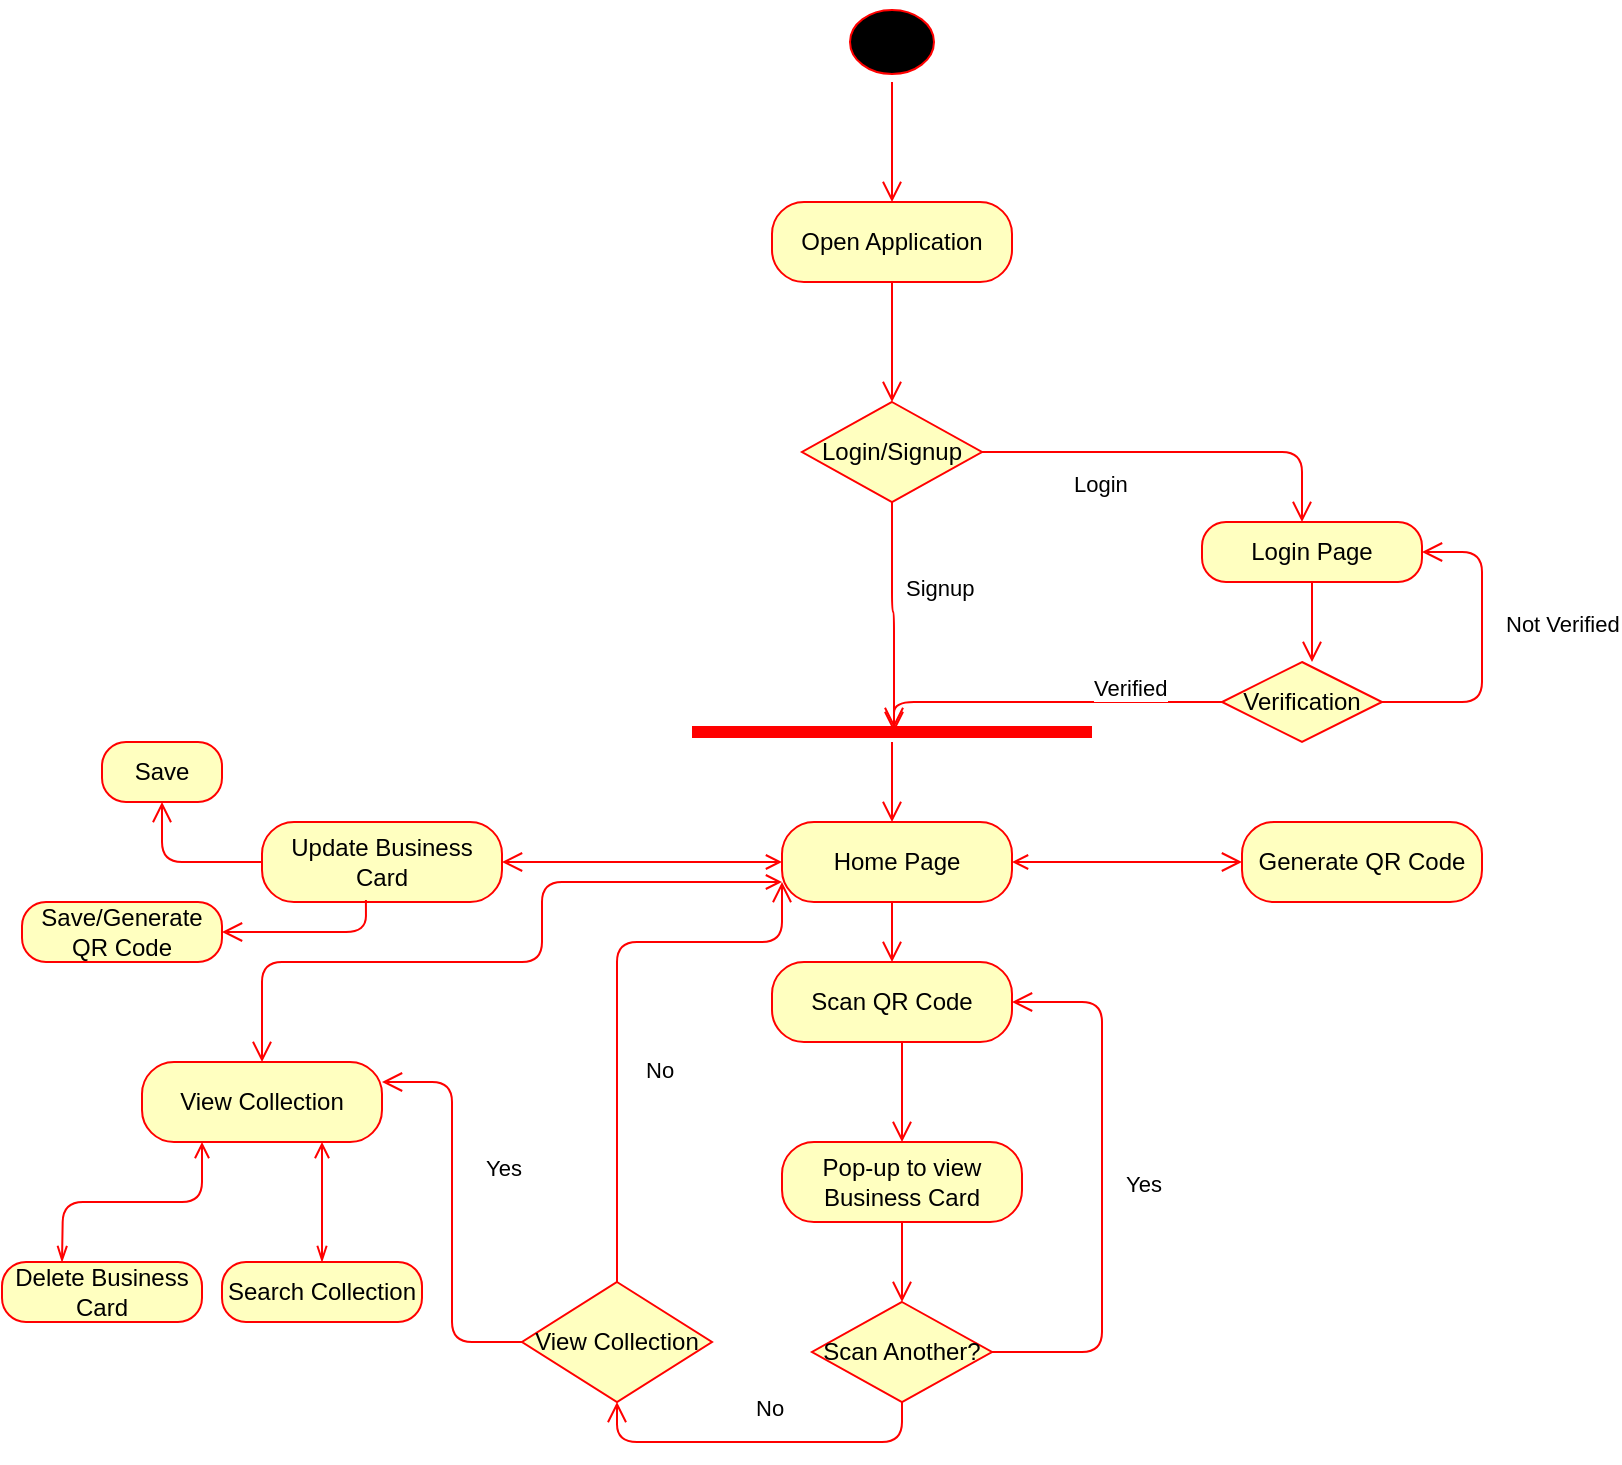 <mxfile version="12.1.7" type="github" pages="1"><diagram id="8S3gGs2YOdaMjaVGBi5q" name="Page-1"><mxGraphModel dx="1372" dy="708" grid="1" gridSize="10" guides="1" tooltips="1" connect="1" arrows="1" fold="1" page="1" pageScale="1" pageWidth="850" pageHeight="1100" math="0" shadow="0"><root><mxCell id="0"/><mxCell id="1" parent="0"/><mxCell id="MopodUBVShO-QjyRY6Qr-1" value="" style="ellipse;html=1;shape=startState;fillColor=#000000;strokeColor=#ff0000;" vertex="1" parent="1"><mxGeometry x="420" y="40" width="50" height="40" as="geometry"/></mxCell><mxCell id="MopodUBVShO-QjyRY6Qr-2" value="" style="edgeStyle=orthogonalEdgeStyle;html=1;verticalAlign=bottom;endArrow=open;endSize=8;strokeColor=#ff0000;" edge="1" source="MopodUBVShO-QjyRY6Qr-1" parent="1"><mxGeometry relative="1" as="geometry"><mxPoint x="445" y="140" as="targetPoint"/></mxGeometry></mxCell><mxCell id="MopodUBVShO-QjyRY6Qr-3" value="Open Application" style="rounded=1;whiteSpace=wrap;html=1;arcSize=40;fontColor=#000000;fillColor=#ffffc0;strokeColor=#ff0000;" vertex="1" parent="1"><mxGeometry x="385" y="140" width="120" height="40" as="geometry"/></mxCell><mxCell id="MopodUBVShO-QjyRY6Qr-4" value="" style="edgeStyle=orthogonalEdgeStyle;html=1;verticalAlign=bottom;endArrow=open;endSize=8;strokeColor=#ff0000;" edge="1" source="MopodUBVShO-QjyRY6Qr-3" parent="1"><mxGeometry relative="1" as="geometry"><mxPoint x="445" y="240" as="targetPoint"/></mxGeometry></mxCell><mxCell id="MopodUBVShO-QjyRY6Qr-5" value="Login/Signup" style="rhombus;whiteSpace=wrap;html=1;fillColor=#ffffc0;strokeColor=#ff0000;" vertex="1" parent="1"><mxGeometry x="400" y="240" width="90" height="50" as="geometry"/></mxCell><mxCell id="MopodUBVShO-QjyRY6Qr-6" value="Login" style="edgeStyle=orthogonalEdgeStyle;html=1;align=left;verticalAlign=bottom;endArrow=open;endSize=8;strokeColor=#ff0000;exitX=1;exitY=0.5;exitDx=0;exitDy=0;" edge="1" source="MopodUBVShO-QjyRY6Qr-5" parent="1"><mxGeometry x="-0.556" y="-25" relative="1" as="geometry"><mxPoint x="650" y="300" as="targetPoint"/><Array as="points"><mxPoint x="650" y="265"/></Array><mxPoint as="offset"/></mxGeometry></mxCell><mxCell id="MopodUBVShO-QjyRY6Qr-7" value="Signup" style="edgeStyle=orthogonalEdgeStyle;html=1;align=left;verticalAlign=top;endArrow=open;endSize=8;strokeColor=#ff0000;entryX=0.505;entryY=0.5;entryDx=0;entryDy=0;entryPerimeter=0;" edge="1" source="MopodUBVShO-QjyRY6Qr-5" parent="1" target="MopodUBVShO-QjyRY6Qr-13"><mxGeometry x="-0.035" y="25" relative="1" as="geometry"><mxPoint x="445" y="400" as="targetPoint"/><Array as="points"><mxPoint x="445" y="345"/><mxPoint x="446" y="345"/></Array><mxPoint x="-21" y="-25" as="offset"/></mxGeometry></mxCell><mxCell id="MopodUBVShO-QjyRY6Qr-8" value="Login Page" style="rounded=1;whiteSpace=wrap;html=1;arcSize=40;fontColor=#000000;fillColor=#ffffc0;strokeColor=#ff0000;" vertex="1" parent="1"><mxGeometry x="600" y="300" width="110" height="30" as="geometry"/></mxCell><mxCell id="MopodUBVShO-QjyRY6Qr-9" value="" style="edgeStyle=orthogonalEdgeStyle;html=1;verticalAlign=bottom;endArrow=open;endSize=8;strokeColor=#ff0000;" edge="1" source="MopodUBVShO-QjyRY6Qr-8" parent="1"><mxGeometry relative="1" as="geometry"><mxPoint x="655" y="370" as="targetPoint"/></mxGeometry></mxCell><mxCell id="MopodUBVShO-QjyRY6Qr-10" value="Verification" style="rhombus;whiteSpace=wrap;html=1;fillColor=#ffffc0;strokeColor=#ff0000;" vertex="1" parent="1"><mxGeometry x="610" y="370" width="80" height="40" as="geometry"/></mxCell><mxCell id="MopodUBVShO-QjyRY6Qr-11" value="Not Verified" style="edgeStyle=orthogonalEdgeStyle;html=1;align=left;verticalAlign=bottom;endArrow=open;endSize=8;strokeColor=#ff0000;entryX=1;entryY=0.5;entryDx=0;entryDy=0;" edge="1" source="MopodUBVShO-QjyRY6Qr-10" parent="1" target="MopodUBVShO-QjyRY6Qr-8"><mxGeometry x="-0.355" y="32" relative="1" as="geometry"><mxPoint x="790" y="390" as="targetPoint"/><Array as="points"><mxPoint x="740" y="390"/><mxPoint x="740" y="315"/></Array><mxPoint x="42" y="-30" as="offset"/></mxGeometry></mxCell><mxCell id="MopodUBVShO-QjyRY6Qr-12" value="Verified" style="edgeStyle=orthogonalEdgeStyle;html=1;align=left;verticalAlign=top;endArrow=open;endSize=8;strokeColor=#ff0000;exitX=0;exitY=0.5;exitDx=0;exitDy=0;entryX=0.505;entryY=0.3;entryDx=0;entryDy=0;entryPerimeter=0;" edge="1" source="MopodUBVShO-QjyRY6Qr-10" parent="1" target="MopodUBVShO-QjyRY6Qr-13"><mxGeometry x="-0.251" y="-20" relative="1" as="geometry"><mxPoint x="440" y="400" as="targetPoint"/><Array as="points"><mxPoint x="446" y="390"/></Array><mxPoint as="offset"/></mxGeometry></mxCell><mxCell id="MopodUBVShO-QjyRY6Qr-13" value="" style="shape=line;html=1;strokeWidth=6;strokeColor=#ff0000;" vertex="1" parent="1"><mxGeometry x="345" y="400" width="200" height="10" as="geometry"/></mxCell><mxCell id="MopodUBVShO-QjyRY6Qr-14" value="" style="edgeStyle=orthogonalEdgeStyle;html=1;verticalAlign=bottom;endArrow=open;endSize=8;strokeColor=#ff0000;" edge="1" source="MopodUBVShO-QjyRY6Qr-13" parent="1"><mxGeometry relative="1" as="geometry"><mxPoint x="445" y="450" as="targetPoint"/></mxGeometry></mxCell><mxCell id="MopodUBVShO-QjyRY6Qr-15" value="Home Page" style="rounded=1;whiteSpace=wrap;html=1;arcSize=40;fontColor=#000000;fillColor=#ffffc0;strokeColor=#ff0000;" vertex="1" parent="1"><mxGeometry x="390" y="450" width="115" height="40" as="geometry"/></mxCell><mxCell id="MopodUBVShO-QjyRY6Qr-16" value="" style="edgeStyle=orthogonalEdgeStyle;html=1;verticalAlign=bottom;endArrow=open;endSize=8;strokeColor=#ff0000;" edge="1" source="MopodUBVShO-QjyRY6Qr-15" parent="1"><mxGeometry relative="1" as="geometry"><mxPoint x="445" y="520" as="targetPoint"/><Array as="points"><mxPoint x="445" y="510"/><mxPoint x="445" y="510"/></Array></mxGeometry></mxCell><mxCell id="MopodUBVShO-QjyRY6Qr-19" value="Generate QR Code" style="rounded=1;whiteSpace=wrap;html=1;arcSize=40;fontColor=#000000;fillColor=#ffffc0;strokeColor=#ff0000;" vertex="1" parent="1"><mxGeometry x="620" y="450" width="120" height="40" as="geometry"/></mxCell><mxCell id="MopodUBVShO-QjyRY6Qr-20" value="" style="edgeStyle=orthogonalEdgeStyle;html=1;verticalAlign=bottom;endArrow=open;endSize=8;strokeColor=#ff0000;exitX=1;exitY=0.5;exitDx=0;exitDy=0;entryX=0;entryY=0.5;entryDx=0;entryDy=0;startArrow=open;startFill=0;" edge="1" source="MopodUBVShO-QjyRY6Qr-15" parent="1" target="MopodUBVShO-QjyRY6Qr-19"><mxGeometry relative="1" as="geometry"><mxPoint x="620" y="540" as="targetPoint"/><Array as="points"><mxPoint x="620" y="470"/></Array></mxGeometry></mxCell><mxCell id="MopodUBVShO-QjyRY6Qr-21" value="Scan QR Code" style="rounded=1;whiteSpace=wrap;html=1;arcSize=40;fontColor=#000000;fillColor=#ffffc0;strokeColor=#ff0000;" vertex="1" parent="1"><mxGeometry x="385" y="520" width="120" height="40" as="geometry"/></mxCell><mxCell id="MopodUBVShO-QjyRY6Qr-22" value="" style="edgeStyle=orthogonalEdgeStyle;html=1;verticalAlign=bottom;endArrow=open;endSize=8;strokeColor=#ff0000;entryX=0.5;entryY=0;entryDx=0;entryDy=0;" edge="1" source="MopodUBVShO-QjyRY6Qr-21" parent="1" target="MopodUBVShO-QjyRY6Qr-23"><mxGeometry relative="1" as="geometry"><mxPoint x="445" y="590" as="targetPoint"/><Array as="points"><mxPoint x="450" y="580"/><mxPoint x="450" y="580"/></Array></mxGeometry></mxCell><mxCell id="MopodUBVShO-QjyRY6Qr-23" value="Pop-up to view Business Card" style="rounded=1;whiteSpace=wrap;html=1;arcSize=40;fontColor=#000000;fillColor=#ffffc0;strokeColor=#ff0000;" vertex="1" parent="1"><mxGeometry x="390" y="610" width="120" height="40" as="geometry"/></mxCell><mxCell id="MopodUBVShO-QjyRY6Qr-24" value="" style="edgeStyle=orthogonalEdgeStyle;html=1;verticalAlign=bottom;endArrow=open;endSize=8;strokeColor=#ff0000;" edge="1" source="MopodUBVShO-QjyRY6Qr-23" parent="1"><mxGeometry relative="1" as="geometry"><mxPoint x="450" y="690" as="targetPoint"/></mxGeometry></mxCell><mxCell id="MopodUBVShO-QjyRY6Qr-26" value="Scan Another?" style="rhombus;whiteSpace=wrap;html=1;fillColor=#ffffc0;strokeColor=#ff0000;" vertex="1" parent="1"><mxGeometry x="405" y="690" width="90" height="50" as="geometry"/></mxCell><mxCell id="MopodUBVShO-QjyRY6Qr-27" value="Yes" style="edgeStyle=orthogonalEdgeStyle;html=1;align=left;verticalAlign=bottom;endArrow=open;endSize=8;strokeColor=#ff0000;entryX=1;entryY=0.5;entryDx=0;entryDy=0;" edge="1" source="MopodUBVShO-QjyRY6Qr-26" parent="1" target="MopodUBVShO-QjyRY6Qr-21"><mxGeometry x="-0.054" y="-10" relative="1" as="geometry"><mxPoint x="590" y="710" as="targetPoint"/><Array as="points"><mxPoint x="550" y="715"/><mxPoint x="550" y="540"/></Array><mxPoint as="offset"/></mxGeometry></mxCell><mxCell id="MopodUBVShO-QjyRY6Qr-28" value="No" style="edgeStyle=orthogonalEdgeStyle;html=1;align=left;verticalAlign=top;endArrow=open;endSize=8;strokeColor=#ff0000;entryX=0.5;entryY=1;entryDx=0;entryDy=0;" edge="1" source="MopodUBVShO-QjyRY6Qr-26" parent="1" target="MopodUBVShO-QjyRY6Qr-31"><mxGeometry x="0.048" y="-30" relative="1" as="geometry"><mxPoint x="295" y="770" as="targetPoint"/><Array as="points"><mxPoint x="450" y="760"/><mxPoint x="308" y="760"/></Array><mxPoint as="offset"/></mxGeometry></mxCell><mxCell id="MopodUBVShO-QjyRY6Qr-31" value="View Collection" style="rhombus;whiteSpace=wrap;html=1;fillColor=#ffffc0;strokeColor=#ff0000;" vertex="1" parent="1"><mxGeometry x="260" y="680" width="95" height="60" as="geometry"/></mxCell><mxCell id="MopodUBVShO-QjyRY6Qr-32" value="No" style="edgeStyle=orthogonalEdgeStyle;html=1;align=left;verticalAlign=bottom;endArrow=open;endSize=8;strokeColor=#ff0000;entryX=0;entryY=0.75;entryDx=0;entryDy=0;exitX=0.5;exitY=0;exitDx=0;exitDy=0;" edge="1" source="MopodUBVShO-QjyRY6Qr-31" parent="1" target="MopodUBVShO-QjyRY6Qr-15"><mxGeometry x="-0.315" y="-12" relative="1" as="geometry"><mxPoint x="330" y="450" as="targetPoint"/><mxPoint x="308" y="670" as="sourcePoint"/><Array as="points"><mxPoint x="308" y="510"/><mxPoint x="390" y="510"/></Array><mxPoint as="offset"/></mxGeometry></mxCell><mxCell id="MopodUBVShO-QjyRY6Qr-33" value="Yes" style="edgeStyle=orthogonalEdgeStyle;html=1;align=left;verticalAlign=top;endArrow=open;endSize=8;strokeColor=#ff0000;entryX=1;entryY=0.25;entryDx=0;entryDy=0;" edge="1" source="MopodUBVShO-QjyRY6Qr-31" parent="1" target="MopodUBVShO-QjyRY6Qr-42"><mxGeometry x="0.35" y="-15" relative="1" as="geometry"><mxPoint x="240" y="580" as="targetPoint"/><mxPoint as="offset"/></mxGeometry></mxCell><mxCell id="MopodUBVShO-QjyRY6Qr-34" value="Update Business Card" style="rounded=1;whiteSpace=wrap;html=1;arcSize=40;fontColor=#000000;fillColor=#ffffc0;strokeColor=#ff0000;" vertex="1" parent="1"><mxGeometry x="130" y="450" width="120" height="40" as="geometry"/></mxCell><mxCell id="MopodUBVShO-QjyRY6Qr-35" value="" style="edgeStyle=orthogonalEdgeStyle;html=1;verticalAlign=bottom;endArrow=open;endSize=8;strokeColor=#ff0000;exitX=0;exitY=0.5;exitDx=0;exitDy=0;entryX=1;entryY=0.5;entryDx=0;entryDy=0;startArrow=open;startFill=0;" edge="1" source="MopodUBVShO-QjyRY6Qr-15" parent="1" target="MopodUBVShO-QjyRY6Qr-34"><mxGeometry relative="1" as="geometry"><mxPoint x="290" y="460" as="targetPoint"/><Array as="points"><mxPoint x="250" y="470"/></Array></mxGeometry></mxCell><mxCell id="MopodUBVShO-QjyRY6Qr-36" value="Save" style="rounded=1;whiteSpace=wrap;html=1;arcSize=40;fontColor=#000000;fillColor=#ffffc0;strokeColor=#ff0000;" vertex="1" parent="1"><mxGeometry x="50" y="410" width="60" height="30" as="geometry"/></mxCell><mxCell id="MopodUBVShO-QjyRY6Qr-37" value="" style="edgeStyle=orthogonalEdgeStyle;html=1;verticalAlign=bottom;endArrow=open;endSize=8;strokeColor=#ff0000;exitX=0;exitY=0.5;exitDx=0;exitDy=0;" edge="1" source="MopodUBVShO-QjyRY6Qr-34" parent="1" target="MopodUBVShO-QjyRY6Qr-36"><mxGeometry relative="1" as="geometry"><mxPoint x="110" y="510" as="targetPoint"/></mxGeometry></mxCell><mxCell id="MopodUBVShO-QjyRY6Qr-38" value="Save/Generate QR Code" style="rounded=1;whiteSpace=wrap;html=1;arcSize=40;fontColor=#000000;fillColor=#ffffc0;strokeColor=#ff0000;" vertex="1" parent="1"><mxGeometry x="10" y="490" width="100" height="30" as="geometry"/></mxCell><mxCell id="MopodUBVShO-QjyRY6Qr-39" value="" style="edgeStyle=orthogonalEdgeStyle;html=1;verticalAlign=bottom;endArrow=open;endSize=8;strokeColor=#ff0000;entryX=1;entryY=0.5;entryDx=0;entryDy=0;exitX=0.433;exitY=0.975;exitDx=0;exitDy=0;exitPerimeter=0;" edge="1" source="MopodUBVShO-QjyRY6Qr-34" parent="1" target="MopodUBVShO-QjyRY6Qr-38"><mxGeometry relative="1" as="geometry"><mxPoint x="138" y="520" as="targetPoint"/><mxPoint x="180" y="513" as="sourcePoint"/><Array as="points"><mxPoint x="182" y="505"/></Array></mxGeometry></mxCell><mxCell id="MopodUBVShO-QjyRY6Qr-46" style="edgeStyle=orthogonalEdgeStyle;rounded=1;orthogonalLoop=1;jettySize=auto;html=1;exitX=0.75;exitY=1;exitDx=0;exitDy=0;startArrow=open;startFill=0;endArrow=openThin;endFill=0;strokeColor=#FF0000;" edge="1" parent="1" source="MopodUBVShO-QjyRY6Qr-42"><mxGeometry relative="1" as="geometry"><mxPoint x="160" y="670" as="targetPoint"/></mxGeometry></mxCell><mxCell id="MopodUBVShO-QjyRY6Qr-49" style="edgeStyle=orthogonalEdgeStyle;rounded=1;orthogonalLoop=1;jettySize=auto;html=1;exitX=0.25;exitY=1;exitDx=0;exitDy=0;startArrow=open;startFill=0;endArrow=openThin;endFill=0;strokeColor=#FF0000;" edge="1" parent="1" source="MopodUBVShO-QjyRY6Qr-42"><mxGeometry relative="1" as="geometry"><mxPoint x="30" y="670" as="targetPoint"/></mxGeometry></mxCell><mxCell id="MopodUBVShO-QjyRY6Qr-42" value="View Collection" style="rounded=1;whiteSpace=wrap;html=1;arcSize=40;fontColor=#000000;fillColor=#ffffc0;strokeColor=#ff0000;" vertex="1" parent="1"><mxGeometry x="70" y="570" width="120" height="40" as="geometry"/></mxCell><mxCell id="MopodUBVShO-QjyRY6Qr-43" value="" style="edgeStyle=orthogonalEdgeStyle;html=1;verticalAlign=bottom;endArrow=open;endSize=8;strokeColor=#ff0000;entryX=0.5;entryY=0;entryDx=0;entryDy=0;startArrow=open;startFill=0;" edge="1" parent="1" target="MopodUBVShO-QjyRY6Qr-42"><mxGeometry relative="1" as="geometry"><mxPoint x="130" y="670" as="targetPoint"/><mxPoint x="390" y="480" as="sourcePoint"/><Array as="points"><mxPoint x="270" y="480"/><mxPoint x="270" y="520"/><mxPoint x="130" y="520"/></Array></mxGeometry></mxCell><mxCell id="MopodUBVShO-QjyRY6Qr-47" value="Search Collection" style="rounded=1;whiteSpace=wrap;html=1;arcSize=40;fontColor=#000000;fillColor=#ffffc0;strokeColor=#ff0000;" vertex="1" parent="1"><mxGeometry x="110" y="670" width="100" height="30" as="geometry"/></mxCell><mxCell id="MopodUBVShO-QjyRY6Qr-50" value="Delete Business Card" style="rounded=1;whiteSpace=wrap;html=1;arcSize=40;fontColor=#000000;fillColor=#ffffc0;strokeColor=#ff0000;" vertex="1" parent="1"><mxGeometry y="670" width="100" height="30" as="geometry"/></mxCell></root></mxGraphModel></diagram></mxfile>
